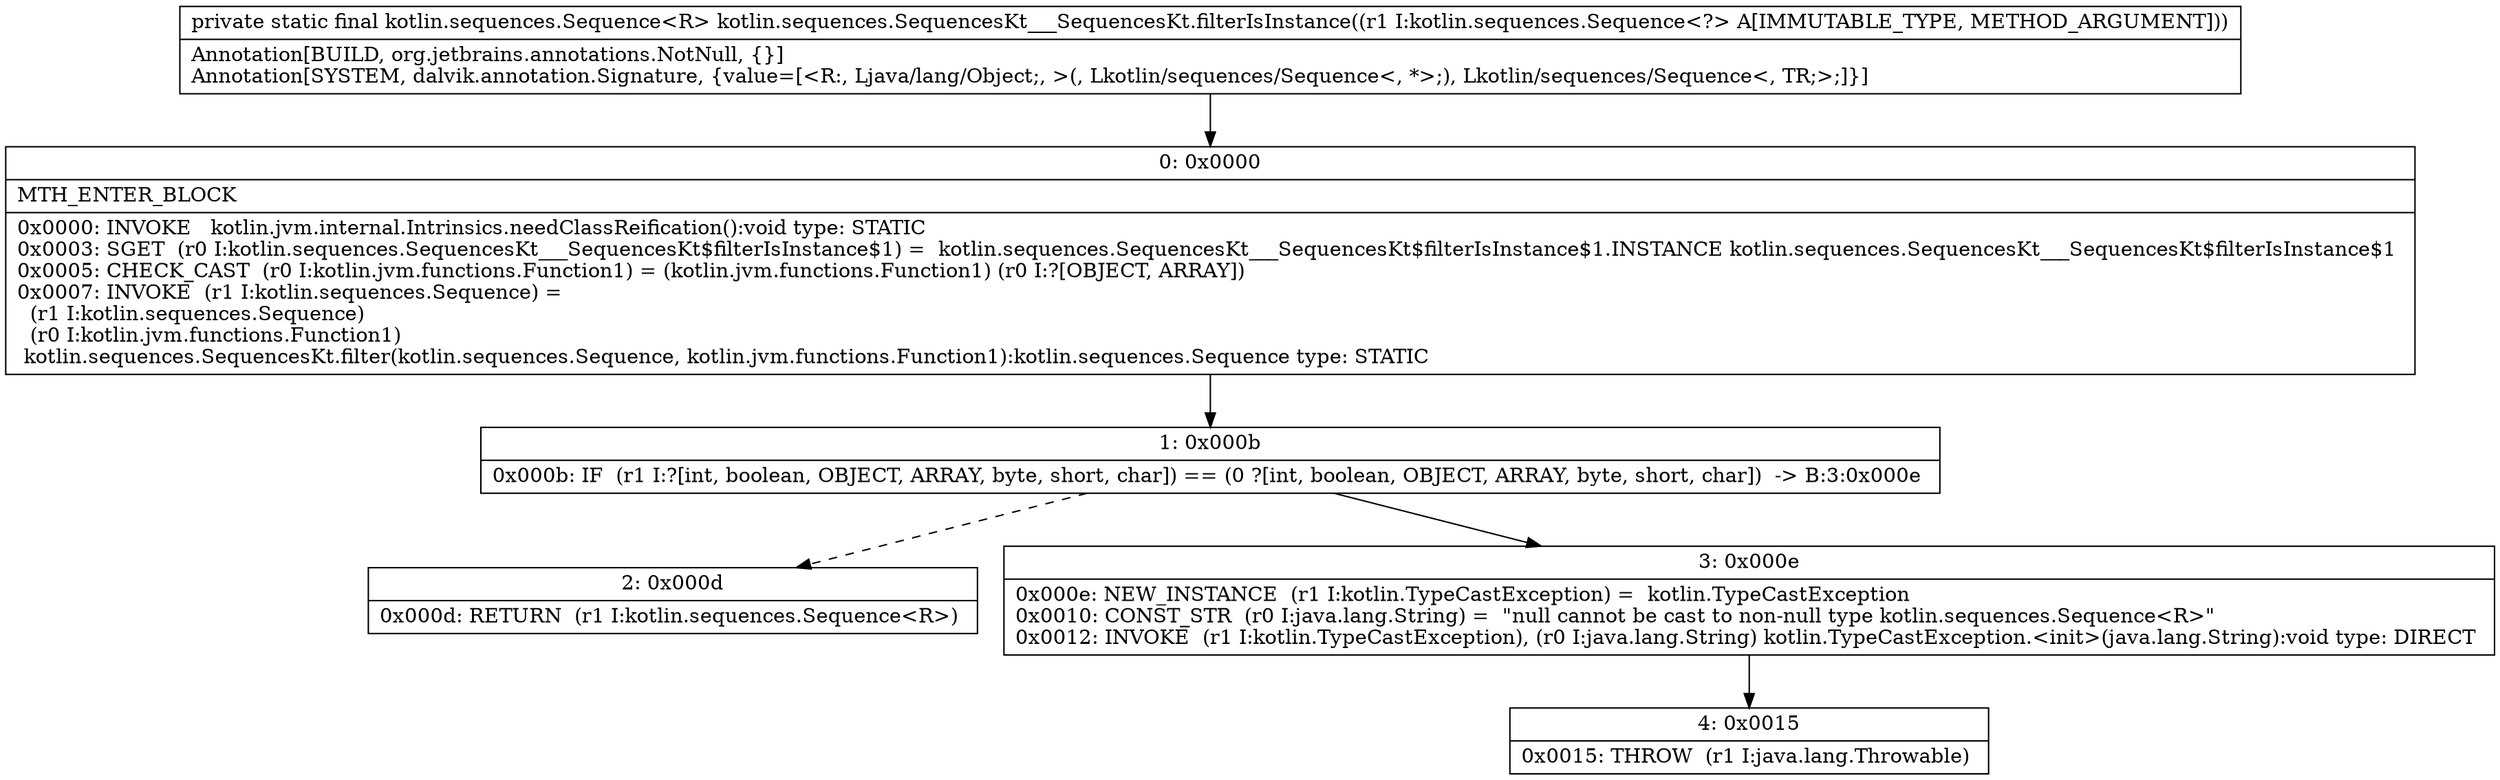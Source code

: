 digraph "CFG forkotlin.sequences.SequencesKt___SequencesKt.filterIsInstance(Lkotlin\/sequences\/Sequence;)Lkotlin\/sequences\/Sequence;" {
Node_0 [shape=record,label="{0\:\ 0x0000|MTH_ENTER_BLOCK\l|0x0000: INVOKE   kotlin.jvm.internal.Intrinsics.needClassReification():void type: STATIC \l0x0003: SGET  (r0 I:kotlin.sequences.SequencesKt___SequencesKt$filterIsInstance$1) =  kotlin.sequences.SequencesKt___SequencesKt$filterIsInstance$1.INSTANCE kotlin.sequences.SequencesKt___SequencesKt$filterIsInstance$1 \l0x0005: CHECK_CAST  (r0 I:kotlin.jvm.functions.Function1) = (kotlin.jvm.functions.Function1) (r0 I:?[OBJECT, ARRAY]) \l0x0007: INVOKE  (r1 I:kotlin.sequences.Sequence) = \l  (r1 I:kotlin.sequences.Sequence)\l  (r0 I:kotlin.jvm.functions.Function1)\l kotlin.sequences.SequencesKt.filter(kotlin.sequences.Sequence, kotlin.jvm.functions.Function1):kotlin.sequences.Sequence type: STATIC \l}"];
Node_1 [shape=record,label="{1\:\ 0x000b|0x000b: IF  (r1 I:?[int, boolean, OBJECT, ARRAY, byte, short, char]) == (0 ?[int, boolean, OBJECT, ARRAY, byte, short, char])  \-\> B:3:0x000e \l}"];
Node_2 [shape=record,label="{2\:\ 0x000d|0x000d: RETURN  (r1 I:kotlin.sequences.Sequence\<R\>) \l}"];
Node_3 [shape=record,label="{3\:\ 0x000e|0x000e: NEW_INSTANCE  (r1 I:kotlin.TypeCastException) =  kotlin.TypeCastException \l0x0010: CONST_STR  (r0 I:java.lang.String) =  \"null cannot be cast to non\-null type kotlin.sequences.Sequence\<R\>\" \l0x0012: INVOKE  (r1 I:kotlin.TypeCastException), (r0 I:java.lang.String) kotlin.TypeCastException.\<init\>(java.lang.String):void type: DIRECT \l}"];
Node_4 [shape=record,label="{4\:\ 0x0015|0x0015: THROW  (r1 I:java.lang.Throwable) \l}"];
MethodNode[shape=record,label="{private static final kotlin.sequences.Sequence\<R\> kotlin.sequences.SequencesKt___SequencesKt.filterIsInstance((r1 I:kotlin.sequences.Sequence\<?\> A[IMMUTABLE_TYPE, METHOD_ARGUMENT]))  | Annotation[BUILD, org.jetbrains.annotations.NotNull, \{\}]\lAnnotation[SYSTEM, dalvik.annotation.Signature, \{value=[\<R:, Ljava\/lang\/Object;, \>(, Lkotlin\/sequences\/Sequence\<, *\>;), Lkotlin\/sequences\/Sequence\<, TR;\>;]\}]\l}"];
MethodNode -> Node_0;
Node_0 -> Node_1;
Node_1 -> Node_2[style=dashed];
Node_1 -> Node_3;
Node_3 -> Node_4;
}

